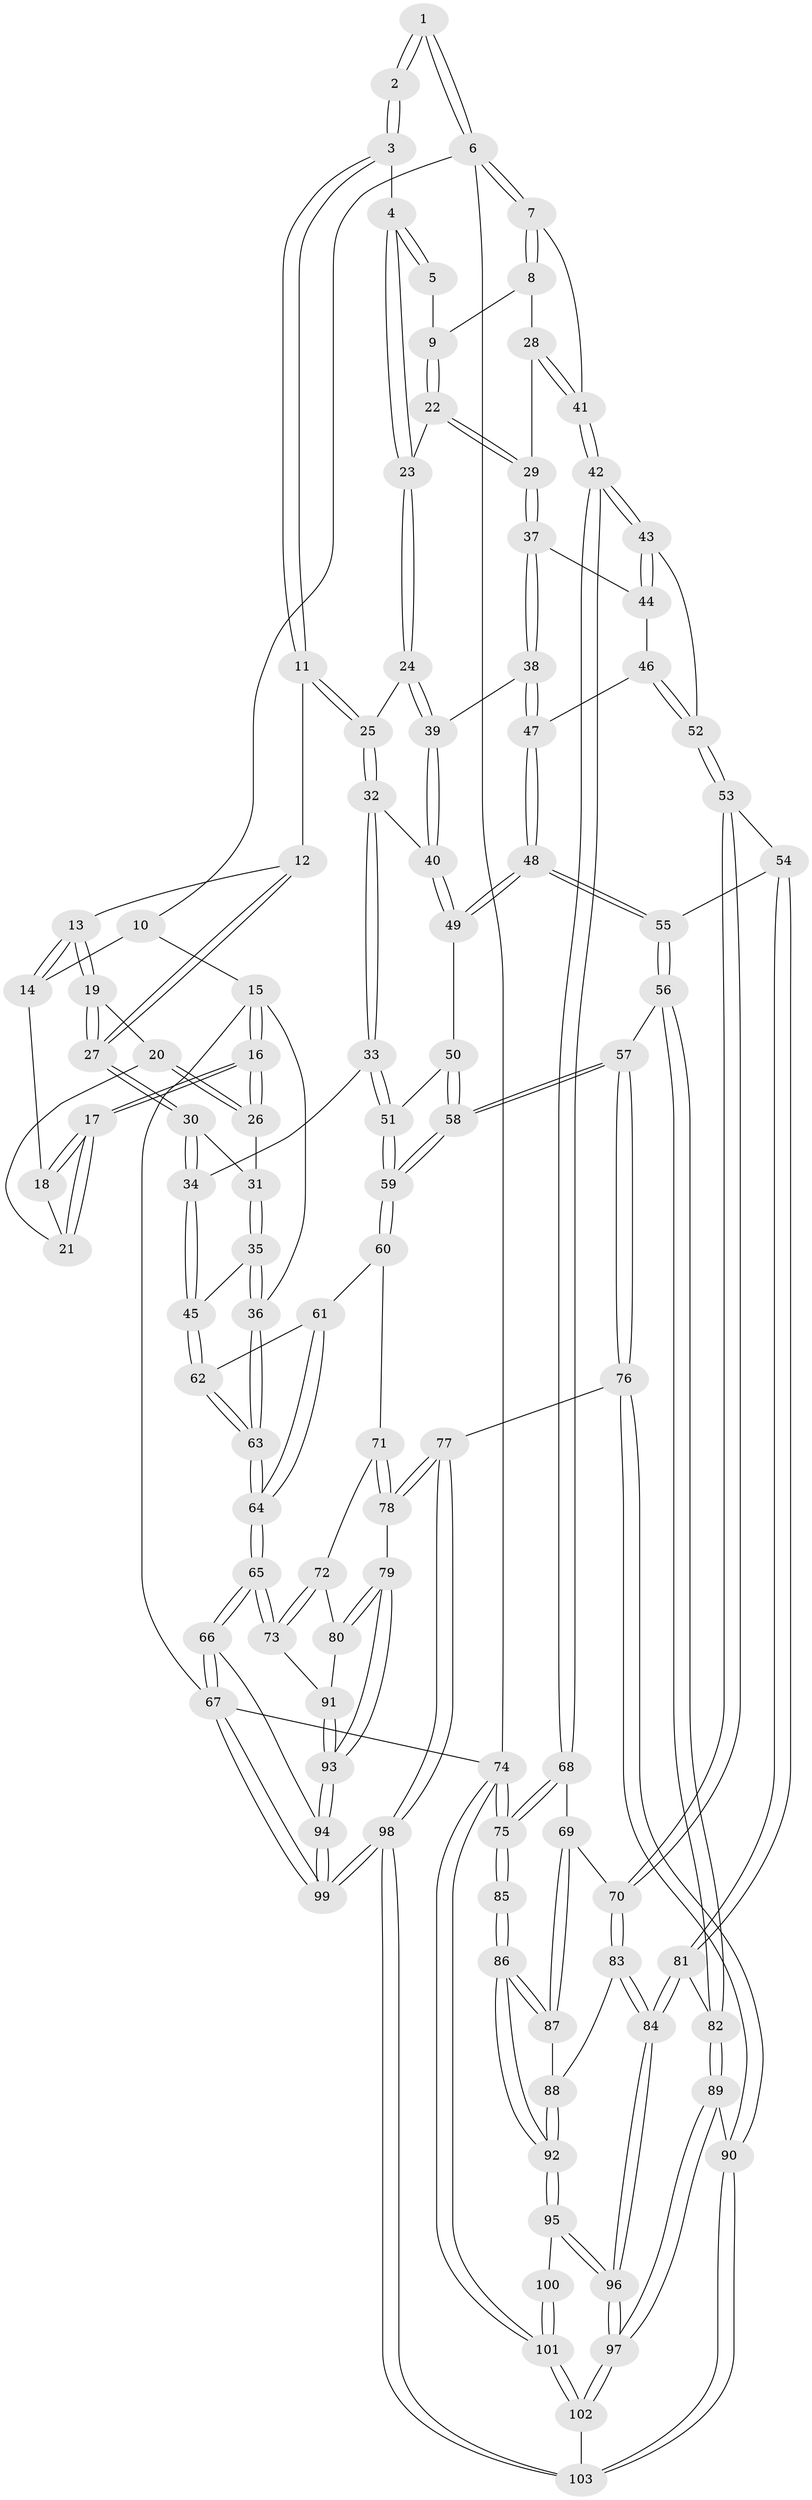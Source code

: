 // Generated by graph-tools (version 1.1) at 2025/03/03/09/25 03:03:11]
// undirected, 103 vertices, 254 edges
graph export_dot {
graph [start="1"]
  node [color=gray90,style=filled];
  1 [pos="+0.8233690672405483+0"];
  2 [pos="+0.4029754665746615+0"];
  3 [pos="+0.4903069244207898+0.0768291573078506"];
  4 [pos="+0.58413643208834+0.11359249551745802"];
  5 [pos="+0.7966578095294677+0"];
  6 [pos="+1+0"];
  7 [pos="+1+0.012063389778499078"];
  8 [pos="+1+0.11268413073788479"];
  9 [pos="+0.8142507194120243+0.06456725787802622"];
  10 [pos="+0.2706863905690361+0"];
  11 [pos="+0.4491319057314175+0.1441788413364018"];
  12 [pos="+0.3460821768832762+0.17111870627545636"];
  13 [pos="+0.29064815289301826+0.08888542556752378"];
  14 [pos="+0.24957027778705415+0"];
  15 [pos="+0+0.2408934817681688"];
  16 [pos="+0+0.21174478839415084"];
  17 [pos="+0+0.19096069287726558"];
  18 [pos="+0.1877410693625627+0"];
  19 [pos="+0.22566984300085438+0.18623484435314197"];
  20 [pos="+0.20037260288504347+0.16429969750407403"];
  21 [pos="+0.18222241652173488+0.13402097379902625"];
  22 [pos="+0.7832442579853033+0.1871597370225274"];
  23 [pos="+0.6481248582834663+0.1779881129376914"];
  24 [pos="+0.6061624010506209+0.26775641504862757"];
  25 [pos="+0.46167743979944575+0.29150561860082375"];
  26 [pos="+0.09338942625224163+0.23935863109698818"];
  27 [pos="+0.2637122425813583+0.2407439973975516"];
  28 [pos="+0.8291687385024329+0.25024745225157913"];
  29 [pos="+0.8269504126016604+0.2499991510334772"];
  30 [pos="+0.2599928410489332+0.28810362716870647"];
  31 [pos="+0.14070851958591202+0.2637739045522339"];
  32 [pos="+0.4350004400693635+0.34671291323115905"];
  33 [pos="+0.35178921420501963+0.40739119996508577"];
  34 [pos="+0.29664631833705335+0.41160720725673905"];
  35 [pos="+0.0985033252241101+0.39815435669230254"];
  36 [pos="+0+0.3318551422745512"];
  37 [pos="+0.8026744147530377+0.3000600073740869"];
  38 [pos="+0.7499521127639394+0.35877862080955875"];
  39 [pos="+0.631582492026517+0.3472585977264482"];
  40 [pos="+0.5893778589544734+0.4030375740065285"];
  41 [pos="+1+0.4615419176594294"];
  42 [pos="+1+0.5108967497645881"];
  43 [pos="+1+0.5219349549816533"];
  44 [pos="+0.856824239255573+0.4068461284524306"];
  45 [pos="+0.25438131297957034+0.4531812303618413"];
  46 [pos="+0.8133824863556641+0.47272875134670533"];
  47 [pos="+0.7477948891927128+0.40496195180277234"];
  48 [pos="+0.6558455002555936+0.5245413682345532"];
  49 [pos="+0.6050037840590907+0.49138766033890263"];
  50 [pos="+0.5899805873026489+0.4957025576354466"];
  51 [pos="+0.4669247932563986+0.5134773896113808"];
  52 [pos="+0.855905223617484+0.5690248412054407"];
  53 [pos="+0.7502346151518153+0.6495574467814031"];
  54 [pos="+0.7208740432391882+0.6495509007339737"];
  55 [pos="+0.715673229602652+0.6473749851353015"];
  56 [pos="+0.5062929295845208+0.717558375406992"];
  57 [pos="+0.48078044338883713+0.7165458542570065"];
  58 [pos="+0.4767982483272256+0.7109418155702872"];
  59 [pos="+0.46770678222860274+0.7001200282388134"];
  60 [pos="+0.2528378034496513+0.6145276017831364"];
  61 [pos="+0.24386251382380436+0.5595437918831303"];
  62 [pos="+0.2433723927566239+0.4995959056471629"];
  63 [pos="+0+0.5888251374876736"];
  64 [pos="+0+0.6656019130625501"];
  65 [pos="+0+0.7092384415128159"];
  66 [pos="+0+0.735857683216872"];
  67 [pos="+0+1"];
  68 [pos="+1+0.5149201223276766"];
  69 [pos="+0.9134445898500837+0.7586584746067832"];
  70 [pos="+0.8526008209352893+0.768083441362843"];
  71 [pos="+0.21849580860922949+0.6755245228080397"];
  72 [pos="+0.18521515874195438+0.6977081631959077"];
  73 [pos="+0+0.7291450892001053"];
  74 [pos="+1+1"];
  75 [pos="+1+0.8494976066136382"];
  76 [pos="+0.4070947433884239+0.8621717522114948"];
  77 [pos="+0.3711074159090894+0.8687274191592944"];
  78 [pos="+0.3267658184754762+0.8612474627324226"];
  79 [pos="+0.31362622393117084+0.8663040130454553"];
  80 [pos="+0.17112301781366923+0.8227881717287748"];
  81 [pos="+0.6962186355536588+0.799696392490707"];
  82 [pos="+0.6290269734952766+0.8781720030984789"];
  83 [pos="+0.8447826261485581+0.864400397238989"];
  84 [pos="+0.811939838176647+0.9168622438160763"];
  85 [pos="+1+0.8591109063890082"];
  86 [pos="+1+0.8581253142919664"];
  87 [pos="+1+0.8561735648014648"];
  88 [pos="+0.9321677782709255+0.8747696071793287"];
  89 [pos="+0.6268221090811062+0.9322452616277256"];
  90 [pos="+0.4403726074710887+0.9031033084670274"];
  91 [pos="+0.12390015484713991+0.876521110422297"];
  92 [pos="+0.9433775782164302+0.9516580631207733"];
  93 [pos="+0.15142640289679432+0.9976899177930457"];
  94 [pos="+0.14959025799198727+1"];
  95 [pos="+0.943065499037779+0.9522960445113606"];
  96 [pos="+0.7583583972024243+1"];
  97 [pos="+0.7544988496513727+1"];
  98 [pos="+0.21400717745125547+1"];
  99 [pos="+0.09841744119194354+1"];
  100 [pos="+0.9811992002952777+0.9597661857100722"];
  101 [pos="+1+1"];
  102 [pos="+0.7565295305664249+1"];
  103 [pos="+0.4848966382669691+1"];
  1 -- 2;
  1 -- 2;
  1 -- 6;
  1 -- 6;
  2 -- 3;
  2 -- 3;
  3 -- 4;
  3 -- 11;
  3 -- 11;
  4 -- 5;
  4 -- 5;
  4 -- 23;
  4 -- 23;
  5 -- 9;
  6 -- 7;
  6 -- 7;
  6 -- 10;
  6 -- 74;
  7 -- 8;
  7 -- 8;
  7 -- 41;
  8 -- 9;
  8 -- 28;
  9 -- 22;
  9 -- 22;
  10 -- 14;
  10 -- 15;
  11 -- 12;
  11 -- 25;
  11 -- 25;
  12 -- 13;
  12 -- 27;
  12 -- 27;
  13 -- 14;
  13 -- 14;
  13 -- 19;
  13 -- 19;
  14 -- 18;
  15 -- 16;
  15 -- 16;
  15 -- 36;
  15 -- 67;
  16 -- 17;
  16 -- 17;
  16 -- 26;
  16 -- 26;
  17 -- 18;
  17 -- 18;
  17 -- 21;
  17 -- 21;
  18 -- 21;
  19 -- 20;
  19 -- 27;
  19 -- 27;
  20 -- 21;
  20 -- 26;
  20 -- 26;
  22 -- 23;
  22 -- 29;
  22 -- 29;
  23 -- 24;
  23 -- 24;
  24 -- 25;
  24 -- 39;
  24 -- 39;
  25 -- 32;
  25 -- 32;
  26 -- 31;
  27 -- 30;
  27 -- 30;
  28 -- 29;
  28 -- 41;
  28 -- 41;
  29 -- 37;
  29 -- 37;
  30 -- 31;
  30 -- 34;
  30 -- 34;
  31 -- 35;
  31 -- 35;
  32 -- 33;
  32 -- 33;
  32 -- 40;
  33 -- 34;
  33 -- 51;
  33 -- 51;
  34 -- 45;
  34 -- 45;
  35 -- 36;
  35 -- 36;
  35 -- 45;
  36 -- 63;
  36 -- 63;
  37 -- 38;
  37 -- 38;
  37 -- 44;
  38 -- 39;
  38 -- 47;
  38 -- 47;
  39 -- 40;
  39 -- 40;
  40 -- 49;
  40 -- 49;
  41 -- 42;
  41 -- 42;
  42 -- 43;
  42 -- 43;
  42 -- 68;
  42 -- 68;
  43 -- 44;
  43 -- 44;
  43 -- 52;
  44 -- 46;
  45 -- 62;
  45 -- 62;
  46 -- 47;
  46 -- 52;
  46 -- 52;
  47 -- 48;
  47 -- 48;
  48 -- 49;
  48 -- 49;
  48 -- 55;
  48 -- 55;
  49 -- 50;
  50 -- 51;
  50 -- 58;
  50 -- 58;
  51 -- 59;
  51 -- 59;
  52 -- 53;
  52 -- 53;
  53 -- 54;
  53 -- 70;
  53 -- 70;
  54 -- 55;
  54 -- 81;
  54 -- 81;
  55 -- 56;
  55 -- 56;
  56 -- 57;
  56 -- 82;
  56 -- 82;
  57 -- 58;
  57 -- 58;
  57 -- 76;
  57 -- 76;
  58 -- 59;
  58 -- 59;
  59 -- 60;
  59 -- 60;
  60 -- 61;
  60 -- 71;
  61 -- 62;
  61 -- 64;
  61 -- 64;
  62 -- 63;
  62 -- 63;
  63 -- 64;
  63 -- 64;
  64 -- 65;
  64 -- 65;
  65 -- 66;
  65 -- 66;
  65 -- 73;
  65 -- 73;
  66 -- 67;
  66 -- 67;
  66 -- 94;
  67 -- 99;
  67 -- 99;
  67 -- 74;
  68 -- 69;
  68 -- 75;
  68 -- 75;
  69 -- 70;
  69 -- 87;
  69 -- 87;
  70 -- 83;
  70 -- 83;
  71 -- 72;
  71 -- 78;
  71 -- 78;
  72 -- 73;
  72 -- 73;
  72 -- 80;
  73 -- 91;
  74 -- 75;
  74 -- 75;
  74 -- 101;
  74 -- 101;
  75 -- 85;
  75 -- 85;
  76 -- 77;
  76 -- 90;
  76 -- 90;
  77 -- 78;
  77 -- 78;
  77 -- 98;
  77 -- 98;
  78 -- 79;
  79 -- 80;
  79 -- 80;
  79 -- 93;
  79 -- 93;
  80 -- 91;
  81 -- 82;
  81 -- 84;
  81 -- 84;
  82 -- 89;
  82 -- 89;
  83 -- 84;
  83 -- 84;
  83 -- 88;
  84 -- 96;
  84 -- 96;
  85 -- 86;
  85 -- 86;
  86 -- 87;
  86 -- 87;
  86 -- 92;
  86 -- 92;
  87 -- 88;
  88 -- 92;
  88 -- 92;
  89 -- 90;
  89 -- 97;
  89 -- 97;
  90 -- 103;
  90 -- 103;
  91 -- 93;
  91 -- 93;
  92 -- 95;
  92 -- 95;
  93 -- 94;
  93 -- 94;
  94 -- 99;
  94 -- 99;
  95 -- 96;
  95 -- 96;
  95 -- 100;
  96 -- 97;
  96 -- 97;
  97 -- 102;
  97 -- 102;
  98 -- 99;
  98 -- 99;
  98 -- 103;
  98 -- 103;
  100 -- 101;
  100 -- 101;
  101 -- 102;
  101 -- 102;
  102 -- 103;
}
